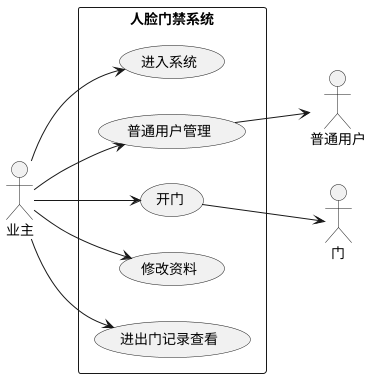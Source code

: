@startuml
actor :业主: as User
actor :门: as Door
actor :普通用户: as Human

left to right direction

 rectangle 人脸门禁系统 {
    User --> (进入系统)

    User --> (普通用户管理)
    (普通用户管理) --> Human

    User --> (开门)
    (开门) --> Door

    User --> (修改资料)

    User --> (进出门记录查看)
  }


@enduml